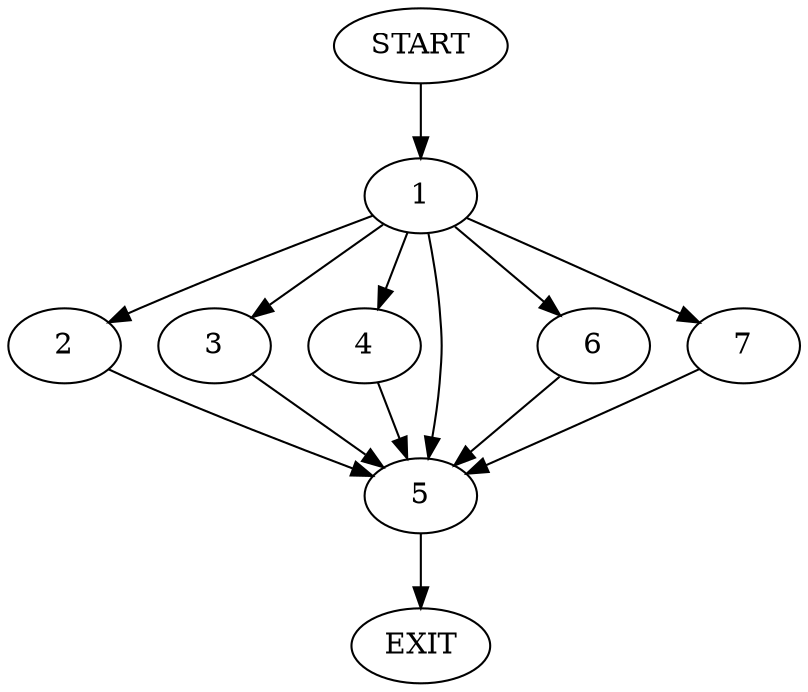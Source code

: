 digraph {
0 [label="START"]
8 [label="EXIT"]
0 -> 1
1 -> 2
1 -> 3
1 -> 4
1 -> 5
1 -> 6
1 -> 7
5 -> 8
6 -> 5
4 -> 5
2 -> 5
7 -> 5
3 -> 5
}
